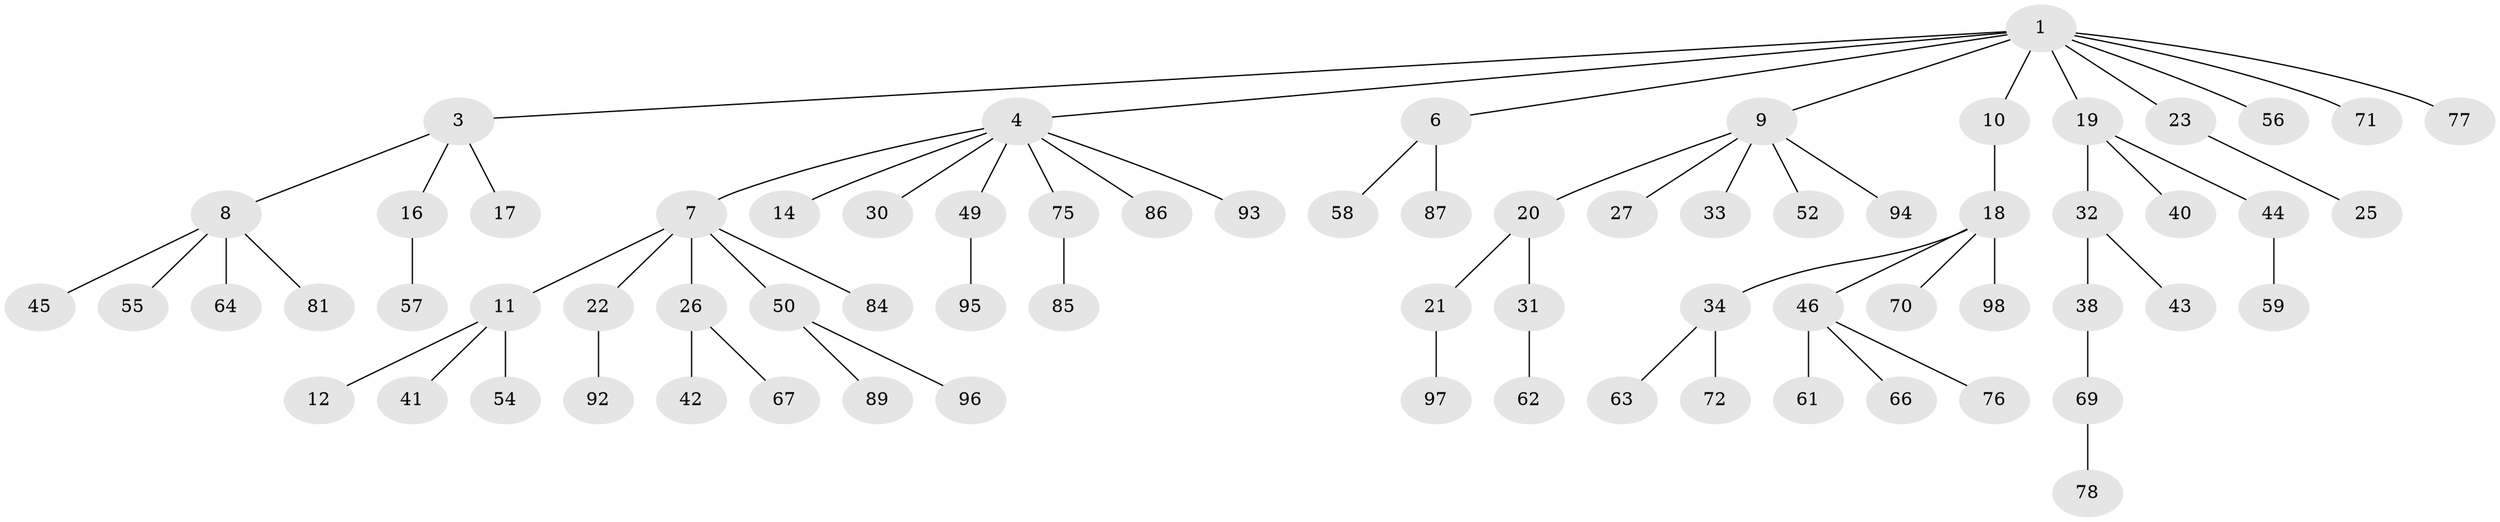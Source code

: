 // original degree distribution, {5: 0.030303030303030304, 7: 0.020202020202020204, 4: 0.06060606060606061, 8: 0.010101010101010102, 2: 0.26262626262626265, 3: 0.1111111111111111, 1: 0.5050505050505051}
// Generated by graph-tools (version 1.1) at 2025/11/02/27/25 16:11:26]
// undirected, 71 vertices, 70 edges
graph export_dot {
graph [start="1"]
  node [color=gray90,style=filled];
  1 [super="+2"];
  3 [super="+5"];
  4 [super="+48"];
  6 [super="+51"];
  7 [super="+15"];
  8 [super="+29"];
  9 [super="+13"];
  10;
  11 [super="+99"];
  12;
  14;
  16 [super="+28"];
  17;
  18 [super="+24"];
  19;
  20 [super="+79"];
  21;
  22;
  23;
  25 [super="+47"];
  26 [super="+39"];
  27;
  30;
  31 [super="+36"];
  32 [super="+35"];
  33;
  34 [super="+37"];
  38;
  40;
  41 [super="+90"];
  42;
  43 [super="+74"];
  44 [super="+53"];
  45;
  46 [super="+60"];
  49;
  50 [super="+68"];
  52;
  54;
  55;
  56;
  57 [super="+73"];
  58;
  59;
  61;
  62;
  63 [super="+65"];
  64;
  66;
  67;
  69 [super="+82"];
  70;
  71 [super="+91"];
  72;
  75 [super="+83"];
  76;
  77;
  78 [super="+80"];
  81;
  84 [super="+88"];
  85;
  86;
  87;
  89;
  92;
  93;
  94;
  95;
  96;
  97;
  98;
  1 -- 3;
  1 -- 4;
  1 -- 10;
  1 -- 19;
  1 -- 23;
  1 -- 6;
  1 -- 71;
  1 -- 56;
  1 -- 9;
  1 -- 77;
  3 -- 8;
  3 -- 17;
  3 -- 16;
  4 -- 7;
  4 -- 14;
  4 -- 30;
  4 -- 49;
  4 -- 75;
  4 -- 86;
  4 -- 93;
  6 -- 58;
  6 -- 87;
  7 -- 11;
  7 -- 22;
  7 -- 26;
  7 -- 50;
  7 -- 84;
  8 -- 55;
  8 -- 64;
  8 -- 81;
  8 -- 45;
  9 -- 33;
  9 -- 52;
  9 -- 27;
  9 -- 20;
  9 -- 94;
  10 -- 18;
  11 -- 12;
  11 -- 41;
  11 -- 54;
  16 -- 57;
  18 -- 34;
  18 -- 98;
  18 -- 46;
  18 -- 70;
  19 -- 32;
  19 -- 40;
  19 -- 44;
  20 -- 21;
  20 -- 31;
  21 -- 97;
  22 -- 92;
  23 -- 25;
  26 -- 67;
  26 -- 42;
  31 -- 62;
  32 -- 38;
  32 -- 43;
  34 -- 63;
  34 -- 72;
  38 -- 69;
  44 -- 59;
  46 -- 66;
  46 -- 76;
  46 -- 61;
  49 -- 95;
  50 -- 89;
  50 -- 96;
  69 -- 78;
  75 -- 85;
}
